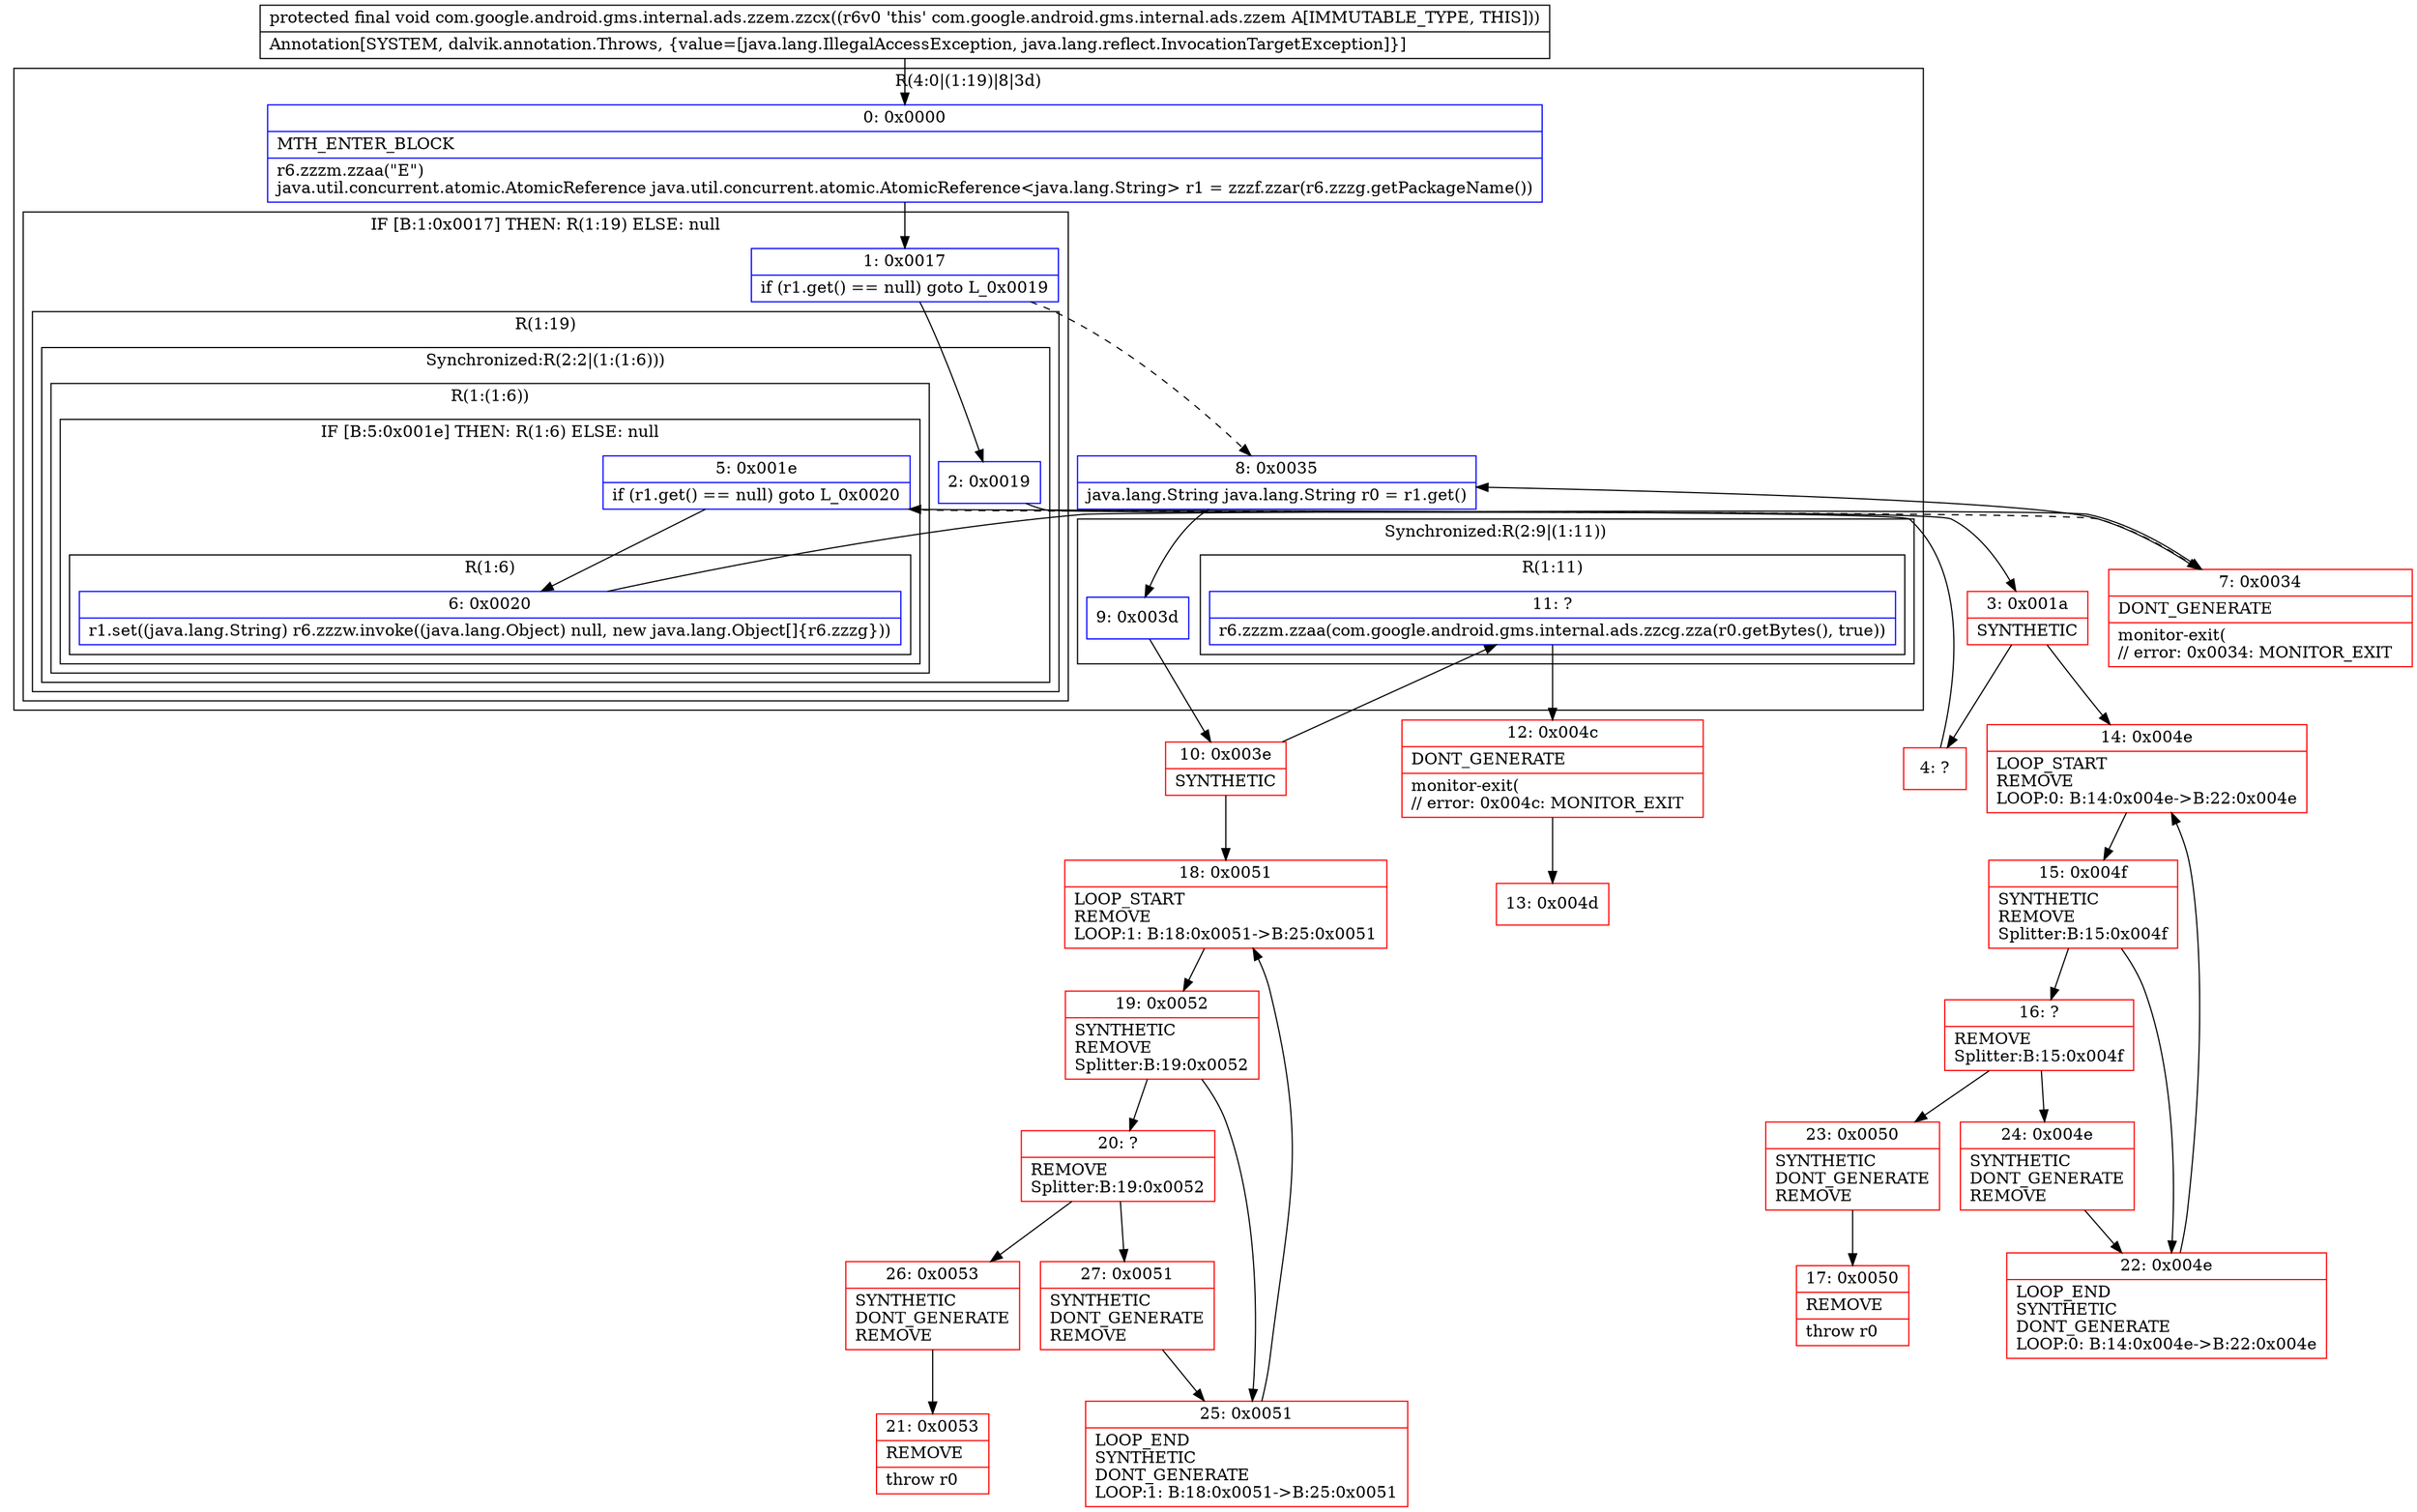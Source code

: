 digraph "CFG forcom.google.android.gms.internal.ads.zzem.zzcx()V" {
subgraph cluster_Region_1663338296 {
label = "R(4:0|(1:19)|8|3d)";
node [shape=record,color=blue];
Node_0 [shape=record,label="{0\:\ 0x0000|MTH_ENTER_BLOCK\l|r6.zzzm.zzaa(\"E\")\ljava.util.concurrent.atomic.AtomicReference java.util.concurrent.atomic.AtomicReference\<java.lang.String\> r1 = zzzf.zzar(r6.zzzg.getPackageName())\l}"];
subgraph cluster_IfRegion_1992835622 {
label = "IF [B:1:0x0017] THEN: R(1:19) ELSE: null";
node [shape=record,color=blue];
Node_1 [shape=record,label="{1\:\ 0x0017|if (r1.get() == null) goto L_0x0019\l}"];
subgraph cluster_Region_1073888378 {
label = "R(1:19)";
node [shape=record,color=blue];
subgraph cluster_SynchronizedRegion_964052976 {
label = "Synchronized:R(2:2|(1:(1:6)))";
node [shape=record,color=blue];
Node_2 [shape=record,label="{2\:\ 0x0019}"];
subgraph cluster_Region_359572683 {
label = "R(1:(1:6))";
node [shape=record,color=blue];
subgraph cluster_IfRegion_767983816 {
label = "IF [B:5:0x001e] THEN: R(1:6) ELSE: null";
node [shape=record,color=blue];
Node_5 [shape=record,label="{5\:\ 0x001e|if (r1.get() == null) goto L_0x0020\l}"];
subgraph cluster_Region_1780272911 {
label = "R(1:6)";
node [shape=record,color=blue];
Node_6 [shape=record,label="{6\:\ 0x0020|r1.set((java.lang.String) r6.zzzw.invoke((java.lang.Object) null, new java.lang.Object[]\{r6.zzzg\}))\l}"];
}
}
}
}
}
}
Node_8 [shape=record,label="{8\:\ 0x0035|java.lang.String java.lang.String r0 = r1.get()\l}"];
subgraph cluster_SynchronizedRegion_1609565811 {
label = "Synchronized:R(2:9|(1:11))";
node [shape=record,color=blue];
Node_9 [shape=record,label="{9\:\ 0x003d}"];
subgraph cluster_Region_1584490776 {
label = "R(1:11)";
node [shape=record,color=blue];
Node_11 [shape=record,label="{11\:\ ?|r6.zzzm.zzaa(com.google.android.gms.internal.ads.zzcg.zza(r0.getBytes(), true))\l}"];
}
}
}
Node_3 [shape=record,color=red,label="{3\:\ 0x001a|SYNTHETIC\l}"];
Node_4 [shape=record,color=red,label="{4\:\ ?}"];
Node_7 [shape=record,color=red,label="{7\:\ 0x0034|DONT_GENERATE\l|monitor\-exit(\l\/\/ error: 0x0034: MONITOR_EXIT  \l}"];
Node_10 [shape=record,color=red,label="{10\:\ 0x003e|SYNTHETIC\l}"];
Node_12 [shape=record,color=red,label="{12\:\ 0x004c|DONT_GENERATE\l|monitor\-exit(\l\/\/ error: 0x004c: MONITOR_EXIT  \l}"];
Node_13 [shape=record,color=red,label="{13\:\ 0x004d}"];
Node_14 [shape=record,color=red,label="{14\:\ 0x004e|LOOP_START\lREMOVE\lLOOP:0: B:14:0x004e\-\>B:22:0x004e\l}"];
Node_15 [shape=record,color=red,label="{15\:\ 0x004f|SYNTHETIC\lREMOVE\lSplitter:B:15:0x004f\l}"];
Node_16 [shape=record,color=red,label="{16\:\ ?|REMOVE\lSplitter:B:15:0x004f\l}"];
Node_17 [shape=record,color=red,label="{17\:\ 0x0050|REMOVE\l|throw r0\l}"];
Node_18 [shape=record,color=red,label="{18\:\ 0x0051|LOOP_START\lREMOVE\lLOOP:1: B:18:0x0051\-\>B:25:0x0051\l}"];
Node_19 [shape=record,color=red,label="{19\:\ 0x0052|SYNTHETIC\lREMOVE\lSplitter:B:19:0x0052\l}"];
Node_20 [shape=record,color=red,label="{20\:\ ?|REMOVE\lSplitter:B:19:0x0052\l}"];
Node_21 [shape=record,color=red,label="{21\:\ 0x0053|REMOVE\l|throw r0\l}"];
Node_22 [shape=record,color=red,label="{22\:\ 0x004e|LOOP_END\lSYNTHETIC\lDONT_GENERATE\lLOOP:0: B:14:0x004e\-\>B:22:0x004e\l}"];
Node_23 [shape=record,color=red,label="{23\:\ 0x0050|SYNTHETIC\lDONT_GENERATE\lREMOVE\l}"];
Node_24 [shape=record,color=red,label="{24\:\ 0x004e|SYNTHETIC\lDONT_GENERATE\lREMOVE\l}"];
Node_25 [shape=record,color=red,label="{25\:\ 0x0051|LOOP_END\lSYNTHETIC\lDONT_GENERATE\lLOOP:1: B:18:0x0051\-\>B:25:0x0051\l}"];
Node_26 [shape=record,color=red,label="{26\:\ 0x0053|SYNTHETIC\lDONT_GENERATE\lREMOVE\l}"];
Node_27 [shape=record,color=red,label="{27\:\ 0x0051|SYNTHETIC\lDONT_GENERATE\lREMOVE\l}"];
MethodNode[shape=record,label="{protected final void com.google.android.gms.internal.ads.zzem.zzcx((r6v0 'this' com.google.android.gms.internal.ads.zzem A[IMMUTABLE_TYPE, THIS]))  | Annotation[SYSTEM, dalvik.annotation.Throws, \{value=[java.lang.IllegalAccessException, java.lang.reflect.InvocationTargetException]\}]\l}"];
MethodNode -> Node_0;
Node_0 -> Node_1;
Node_1 -> Node_2;
Node_1 -> Node_8[style=dashed];
Node_2 -> Node_3;
Node_5 -> Node_6;
Node_5 -> Node_7[style=dashed];
Node_6 -> Node_7;
Node_8 -> Node_9;
Node_9 -> Node_10;
Node_11 -> Node_12;
Node_3 -> Node_4;
Node_3 -> Node_14;
Node_4 -> Node_5;
Node_7 -> Node_8;
Node_10 -> Node_11;
Node_10 -> Node_18;
Node_12 -> Node_13;
Node_14 -> Node_15;
Node_15 -> Node_16;
Node_15 -> Node_22;
Node_16 -> Node_23;
Node_16 -> Node_24;
Node_18 -> Node_19;
Node_19 -> Node_20;
Node_19 -> Node_25;
Node_20 -> Node_26;
Node_20 -> Node_27;
Node_22 -> Node_14;
Node_23 -> Node_17;
Node_24 -> Node_22;
Node_25 -> Node_18;
Node_26 -> Node_21;
Node_27 -> Node_25;
}

